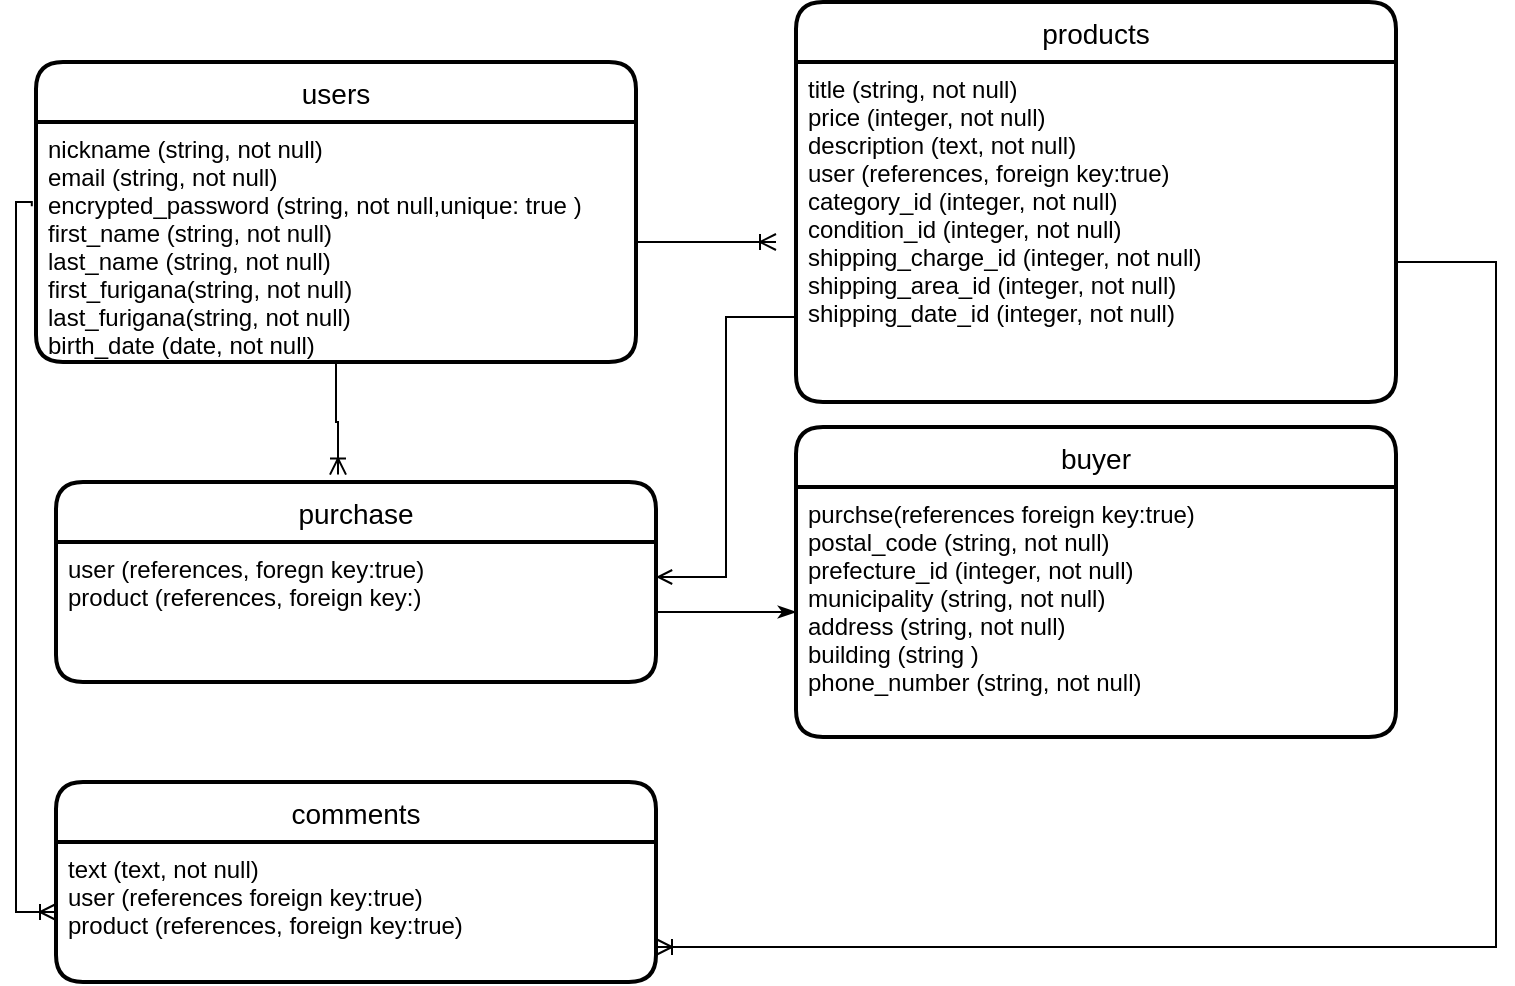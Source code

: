 <mxfile version="14.2.4" type="embed">
    <diagram id="LipSlK3_hgSNNj_bYk18" name="Page-1">
        <mxGraphModel dx="886" dy="526" grid="1" gridSize="10" guides="1" tooltips="1" connect="1" arrows="1" fold="1" page="1" pageScale="1" pageWidth="827" pageHeight="1169" math="0" shadow="0">
            <root>
                <mxCell id="0"/>
                <mxCell id="1" parent="0"/>
                <mxCell id="32" value="users" style="swimlane;childLayout=stackLayout;horizontal=1;startSize=30;horizontalStack=0;rounded=1;fontSize=14;fontStyle=0;strokeWidth=2;resizeParent=0;resizeLast=1;shadow=0;dashed=0;align=center;" vertex="1" parent="1">
                    <mxGeometry x="60" y="70" width="300" height="150" as="geometry"/>
                </mxCell>
                <mxCell id="33" value="nickname (string, not null)&#10;email (string, not null)&#10;encrypted_password (string, not null,unique: true )&#10;first_name (string, not null)&#10;last_name (string, not null)&#10;first_furigana(string, not null)&#10;last_furigana(string, not null)&#10;birth_date (date, not null)&#10;" style="align=left;strokeColor=none;fillColor=none;spacingLeft=4;fontSize=12;verticalAlign=top;resizable=0;rotatable=0;part=1;" vertex="1" parent="32">
                    <mxGeometry y="30" width="300" height="120" as="geometry"/>
                </mxCell>
                <mxCell id="36" value="comments" style="swimlane;childLayout=stackLayout;horizontal=1;startSize=30;horizontalStack=0;rounded=1;fontSize=14;fontStyle=0;strokeWidth=2;resizeParent=0;resizeLast=1;shadow=0;dashed=0;align=center;" vertex="1" parent="1">
                    <mxGeometry x="70" y="430" width="300" height="100" as="geometry"/>
                </mxCell>
                <mxCell id="37" value="text (text, not null)&#10;user (references foreign key:true)&#10;product (references, foreign key:true)" style="align=left;strokeColor=none;fillColor=none;spacingLeft=4;fontSize=12;verticalAlign=top;resizable=0;rotatable=0;part=1;fontStyle=0" vertex="1" parent="36">
                    <mxGeometry y="30" width="300" height="70" as="geometry"/>
                </mxCell>
                <mxCell id="38" value="products" style="swimlane;childLayout=stackLayout;horizontal=1;startSize=30;horizontalStack=0;rounded=1;fontSize=14;fontStyle=0;strokeWidth=2;resizeParent=0;resizeLast=1;shadow=0;dashed=0;align=center;" vertex="1" parent="1">
                    <mxGeometry x="440" y="40" width="300" height="200" as="geometry"/>
                </mxCell>
                <mxCell id="39" value="title (string, not null)&#10;price (integer, not null)&#10;description (text, not null)&#10;user (references, foreign key:true)&#10;category_id (integer, not null)&#10;condition_id (integer, not null)&#10;shipping_charge_id (integer, not null)&#10;shipping_area_id (integer, not null)&#10;shipping_date_id (integer, not null) " style="align=left;strokeColor=none;fillColor=none;spacingLeft=4;fontSize=12;verticalAlign=top;resizable=0;rotatable=0;part=1;" vertex="1" parent="38">
                    <mxGeometry y="30" width="300" height="170" as="geometry"/>
                </mxCell>
                <mxCell id="40" value="purchase" style="swimlane;childLayout=stackLayout;horizontal=1;startSize=30;horizontalStack=0;rounded=1;fontSize=14;fontStyle=0;strokeWidth=2;resizeParent=0;resizeLast=1;shadow=0;dashed=0;align=center;" vertex="1" parent="1">
                    <mxGeometry x="70" y="280" width="300" height="100" as="geometry"/>
                </mxCell>
                <mxCell id="41" value="user (references, foregn key:true)&#10;product (references, foreign key:)" style="align=left;strokeColor=none;fillColor=none;spacingLeft=4;fontSize=12;verticalAlign=top;resizable=0;rotatable=0;part=1;" vertex="1" parent="40">
                    <mxGeometry y="30" width="300" height="70" as="geometry"/>
                </mxCell>
                <mxCell id="42" value="buyer" style="swimlane;childLayout=stackLayout;horizontal=1;startSize=30;horizontalStack=0;rounded=1;fontSize=14;fontStyle=0;strokeWidth=2;resizeParent=0;resizeLast=1;shadow=0;dashed=0;align=center;" vertex="1" parent="1">
                    <mxGeometry x="440" y="252.5" width="300" height="155" as="geometry"/>
                </mxCell>
                <mxCell id="43" value="purchse(references foreign key:true)&#10;postal_code (string, not null)&#10;prefecture_id (integer, not null)&#10;municipality (string, not null)&#10;address (string, not null)&#10;building (string )&#10;phone_number (string, not null)&#10;" style="align=left;strokeColor=none;fillColor=none;spacingLeft=4;fontSize=12;verticalAlign=top;resizable=0;rotatable=0;part=1;" vertex="1" parent="42">
                    <mxGeometry y="30" width="300" height="125" as="geometry"/>
                </mxCell>
                <mxCell id="46" style="edgeStyle=orthogonalEdgeStyle;rounded=0;orthogonalLoop=1;jettySize=auto;html=1;endArrow=ERoneToMany;endFill=0;" edge="1" parent="1" source="33">
                    <mxGeometry relative="1" as="geometry">
                        <mxPoint x="430" y="160" as="targetPoint"/>
                    </mxGeometry>
                </mxCell>
                <mxCell id="47" style="edgeStyle=orthogonalEdgeStyle;rounded=0;orthogonalLoop=1;jettySize=auto;html=1;entryX=0.47;entryY=-0.037;entryDx=0;entryDy=0;entryPerimeter=0;endArrow=ERoneToMany;endFill=0;" edge="1" parent="1" source="33" target="40">
                    <mxGeometry relative="1" as="geometry"/>
                </mxCell>
                <mxCell id="48" style="edgeStyle=orthogonalEdgeStyle;rounded=0;orthogonalLoop=1;jettySize=auto;html=1;entryX=0;entryY=0.5;entryDx=0;entryDy=0;endArrow=ERoneToMany;endFill=0;exitX=-0.007;exitY=0.351;exitDx=0;exitDy=0;exitPerimeter=0;" edge="1" parent="1" source="33" target="37">
                    <mxGeometry relative="1" as="geometry">
                        <Array as="points">
                            <mxPoint x="58" y="140"/>
                            <mxPoint x="50" y="140"/>
                            <mxPoint x="50" y="495"/>
                        </Array>
                    </mxGeometry>
                </mxCell>
                <mxCell id="51" style="edgeStyle=orthogonalEdgeStyle;rounded=0;orthogonalLoop=1;jettySize=auto;html=1;exitX=0;exitY=0.75;exitDx=0;exitDy=0;entryX=1;entryY=0.25;entryDx=0;entryDy=0;endArrow=open;endFill=0;" edge="1" parent="1" source="39" target="41">
                    <mxGeometry relative="1" as="geometry"/>
                </mxCell>
                <mxCell id="52" style="edgeStyle=orthogonalEdgeStyle;rounded=0;orthogonalLoop=1;jettySize=auto;html=1;entryX=0;entryY=0.5;entryDx=0;entryDy=0;endArrow=classicThin;endFill=1;" edge="1" parent="1" source="41" target="43">
                    <mxGeometry relative="1" as="geometry"/>
                </mxCell>
                <mxCell id="53" style="edgeStyle=orthogonalEdgeStyle;rounded=0;orthogonalLoop=1;jettySize=auto;html=1;entryX=1;entryY=0.75;entryDx=0;entryDy=0;endArrow=ERoneToMany;endFill=0;" edge="1" parent="1" source="39" target="37">
                    <mxGeometry relative="1" as="geometry">
                        <Array as="points">
                            <mxPoint x="790" y="170"/>
                            <mxPoint x="790" y="513"/>
                        </Array>
                    </mxGeometry>
                </mxCell>
            </root>
        </mxGraphModel>
    </diagram>
</mxfile>